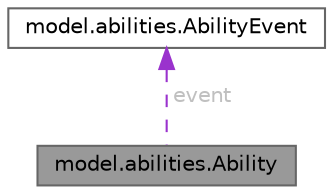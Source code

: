 digraph "model.abilities.Ability"
{
 // LATEX_PDF_SIZE
  bgcolor="transparent";
  edge [fontname=Helvetica,fontsize=10,labelfontname=Helvetica,labelfontsize=10];
  node [fontname=Helvetica,fontsize=10,shape=box,height=0.2,width=0.4];
  Node1 [id="Node000001",label="model.abilities.Ability",height=0.2,width=0.4,color="gray40", fillcolor="grey60", style="filled", fontcolor="black",tooltip="The Ability class represents a Pokémon's ability in the game."];
  Node2 -> Node1 [id="edge1_Node000001_Node000002",dir="back",color="darkorchid3",style="dashed",tooltip=" ",label=" event",fontcolor="grey" ];
  Node2 [id="Node000002",label="model.abilities.AbilityEvent",height=0.2,width=0.4,color="gray40", fillcolor="white", style="filled",URL="$enummodel_1_1abilities_1_1AbilityEvent.html",tooltip="The AbilityEvent enum represents the different events that can trigger abilities in Pokémon battles."];
}
